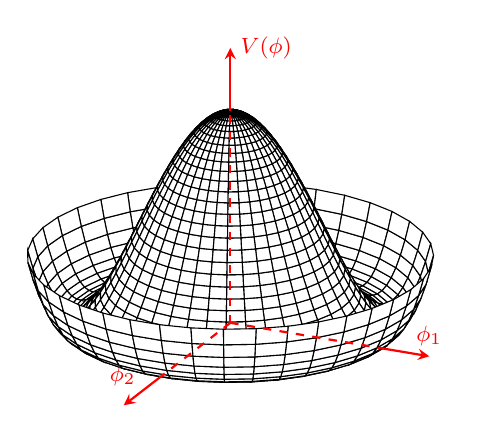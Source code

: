 \begin{tikzpicture}

    \begin{axis}[
        %axis lines=center,
        %axis line style={->},
        hide axis,
        samples=40,
        domain=0:360,
        y domain=0:1.25,
        xtick=\empty,
        ytick=\empty,
        ztick=\empty
    ]
    \addplot3 [surf, shader=flat, draw=black, fill=white, z buffer=sort] ({sin(x)*y}, {cos(x)*y}, {(y^2-1)^2});

    \draw[red,thick,dashed] (axis cs:0,0,0) -- (axis cs:1,0,0)
                %node[below,font=\footnotesize]{$\phi_{1}$}
                ;
    \draw[red,thick,-stealth] (axis cs:1,0,0) -- (axis cs:1.35,0,0)
                node[above,font=\footnotesize]{$\phi_{1}$};

    \draw[red,thick,dashed] (axis cs:0,0,0) -- (axis cs:0,-1,0)
                node[left=2mm,font=\footnotesize]{$\phi_{2}$};
    \draw[red,thick,-stealth] (axis cs:0,-1,0) -- (axis cs:0,-1.55,0)
                %node[right=1mm,font=\footnotesize]{$\phi_{2}$}
                ;

    \draw[red,thick,dashed] (axis cs:0,0,0) -- (axis cs:0,0,1)
                %node[left=2mm,font=\footnotesize]{$\phi_{2}$}
                ;
    \draw[red,thick,-stealth] (axis cs:0,0,1) -- (axis cs:0,0,1.3)
                node[right,font=\footnotesize]{$V(\phi)$};

    \end{axis}

\end{tikzpicture}